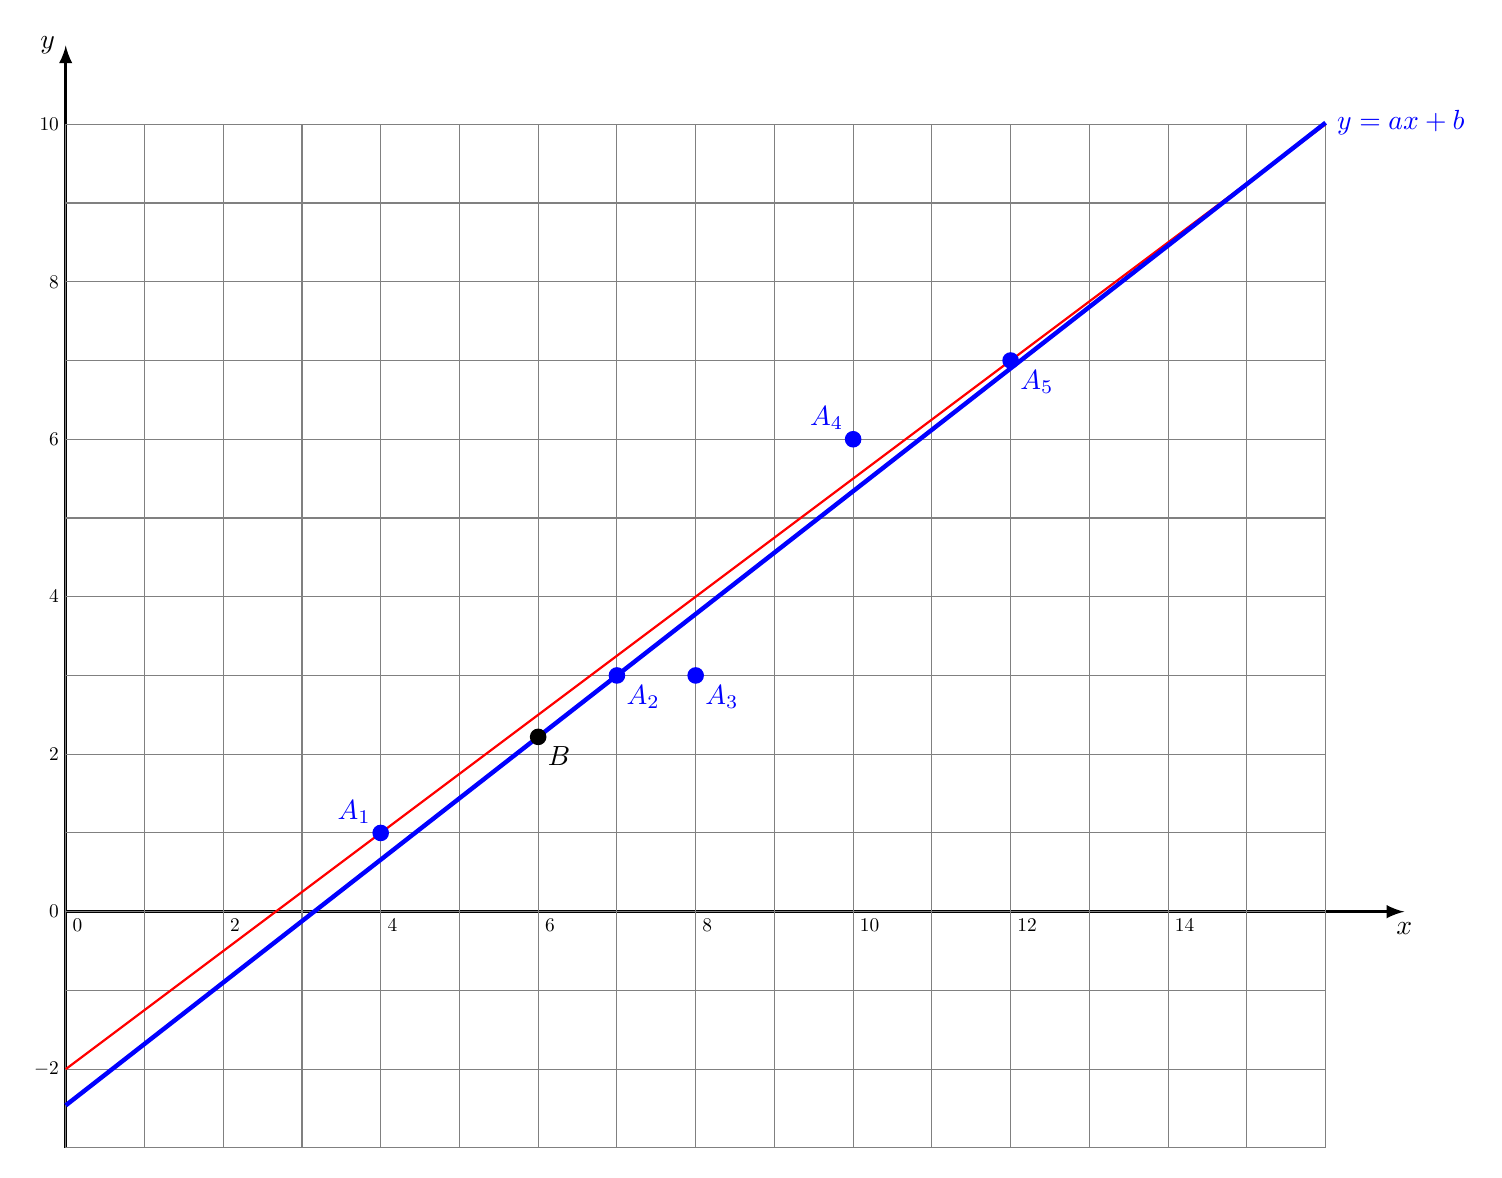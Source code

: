 \begin{tikzpicture}

\draw[->,>=latex, very thick, black] (0,0)--(17,0) node[below] {$x$};
\draw[->,>=latex, very thick, black] (0,-3)--(0,11) node[left] {$y$};
\draw[gray] (0,-3) grid (16,10);

\coordinate (A) at (4,1);
\coordinate (B) at (7,3);
\coordinate (C) at (8,3);
\coordinate (D) at (10,6);
\coordinate (E) at (12,7);




\def\a{3/4}
\def\b{-2}
\draw[red,thick] (0,\b) -- ++(16,16*\a);

\def\a{0.78}
\def\b{-2.46}
\draw[blue,ultra thick] (0,\b) -- ++(16,16*\a) node[right]{$y=ax+b$};

\fill[blue] (A) circle (3pt) node[above  left]{$A_1$};
\fill[blue] (B) circle (3pt) node[below right]{$A_2$};
\fill[blue] (C) circle (3pt) node[below right]{$A_3$};
\fill[blue] (D) circle (3pt) node[above left]{$A_4$};
\fill[blue] (E) circle (3pt) node[below right]{$A_5$};

\coordinate (F) at (6,6*\a+\b);
\fill[black] (F) circle (3pt) node[below right]{$B$};

\foreach \i in {0,2,...,14}
{\node[scale=0.7, below right] at (\i,0) {$\i$};}

\foreach \j in {-2,0,...,10}
{\node[scale=0.7, left] at (0,\j) {$\j$};}

% \draw[ultra thick, blue] (A)--(1,1.6);
% \draw[ultra thick, blue] (B)--(3,2.7);
% \draw[ultra thick, blue] (C)--(5,3.8);
% \draw[ultra thick, blue] (D)--(6,4.4);

\end{tikzpicture}